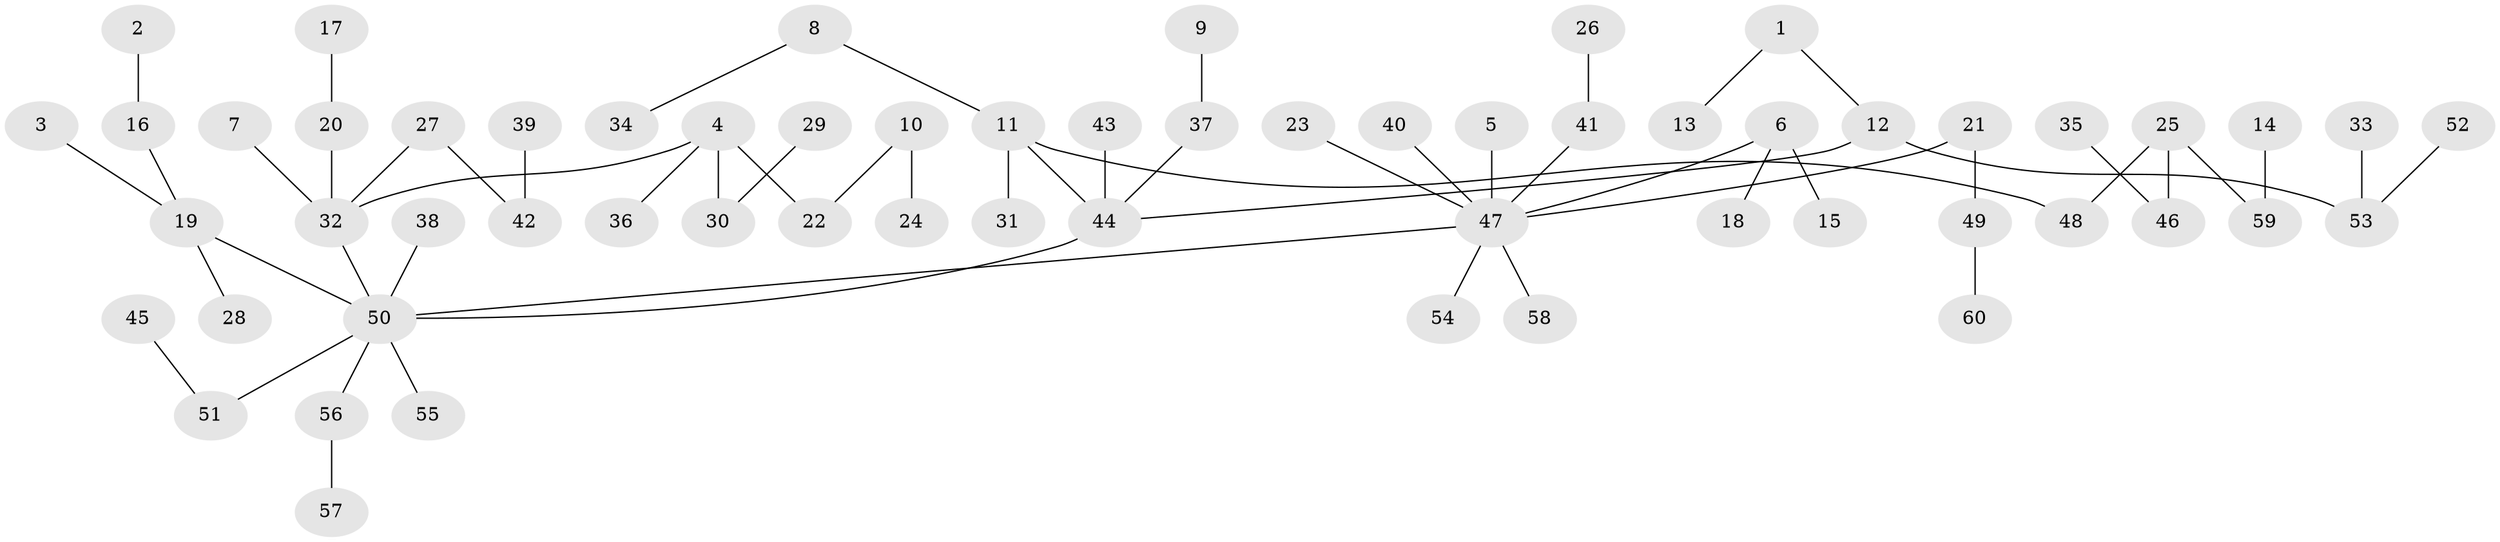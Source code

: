 // original degree distribution, {3: 0.14166666666666666, 5: 0.03333333333333333, 9: 0.008333333333333333, 4: 0.075, 2: 0.18333333333333332, 6: 0.008333333333333333, 1: 0.5416666666666666, 7: 0.008333333333333333}
// Generated by graph-tools (version 1.1) at 2025/26/03/09/25 03:26:30]
// undirected, 60 vertices, 59 edges
graph export_dot {
graph [start="1"]
  node [color=gray90,style=filled];
  1;
  2;
  3;
  4;
  5;
  6;
  7;
  8;
  9;
  10;
  11;
  12;
  13;
  14;
  15;
  16;
  17;
  18;
  19;
  20;
  21;
  22;
  23;
  24;
  25;
  26;
  27;
  28;
  29;
  30;
  31;
  32;
  33;
  34;
  35;
  36;
  37;
  38;
  39;
  40;
  41;
  42;
  43;
  44;
  45;
  46;
  47;
  48;
  49;
  50;
  51;
  52;
  53;
  54;
  55;
  56;
  57;
  58;
  59;
  60;
  1 -- 12 [weight=1.0];
  1 -- 13 [weight=1.0];
  2 -- 16 [weight=1.0];
  3 -- 19 [weight=1.0];
  4 -- 22 [weight=1.0];
  4 -- 30 [weight=1.0];
  4 -- 32 [weight=1.0];
  4 -- 36 [weight=1.0];
  5 -- 47 [weight=1.0];
  6 -- 15 [weight=1.0];
  6 -- 18 [weight=1.0];
  6 -- 47 [weight=1.0];
  7 -- 32 [weight=1.0];
  8 -- 11 [weight=1.0];
  8 -- 34 [weight=1.0];
  9 -- 37 [weight=1.0];
  10 -- 22 [weight=1.0];
  10 -- 24 [weight=1.0];
  11 -- 31 [weight=1.0];
  11 -- 44 [weight=1.0];
  11 -- 48 [weight=1.0];
  12 -- 44 [weight=1.0];
  12 -- 53 [weight=1.0];
  14 -- 59 [weight=1.0];
  16 -- 19 [weight=1.0];
  17 -- 20 [weight=1.0];
  19 -- 28 [weight=1.0];
  19 -- 50 [weight=1.0];
  20 -- 32 [weight=1.0];
  21 -- 47 [weight=1.0];
  21 -- 49 [weight=1.0];
  23 -- 47 [weight=1.0];
  25 -- 46 [weight=1.0];
  25 -- 48 [weight=1.0];
  25 -- 59 [weight=1.0];
  26 -- 41 [weight=1.0];
  27 -- 32 [weight=1.0];
  27 -- 42 [weight=1.0];
  29 -- 30 [weight=1.0];
  32 -- 50 [weight=1.0];
  33 -- 53 [weight=1.0];
  35 -- 46 [weight=1.0];
  37 -- 44 [weight=1.0];
  38 -- 50 [weight=1.0];
  39 -- 42 [weight=1.0];
  40 -- 47 [weight=1.0];
  41 -- 47 [weight=1.0];
  43 -- 44 [weight=1.0];
  44 -- 50 [weight=1.0];
  45 -- 51 [weight=1.0];
  47 -- 50 [weight=1.0];
  47 -- 54 [weight=1.0];
  47 -- 58 [weight=1.0];
  49 -- 60 [weight=1.0];
  50 -- 51 [weight=1.0];
  50 -- 55 [weight=1.0];
  50 -- 56 [weight=1.0];
  52 -- 53 [weight=1.0];
  56 -- 57 [weight=1.0];
}
